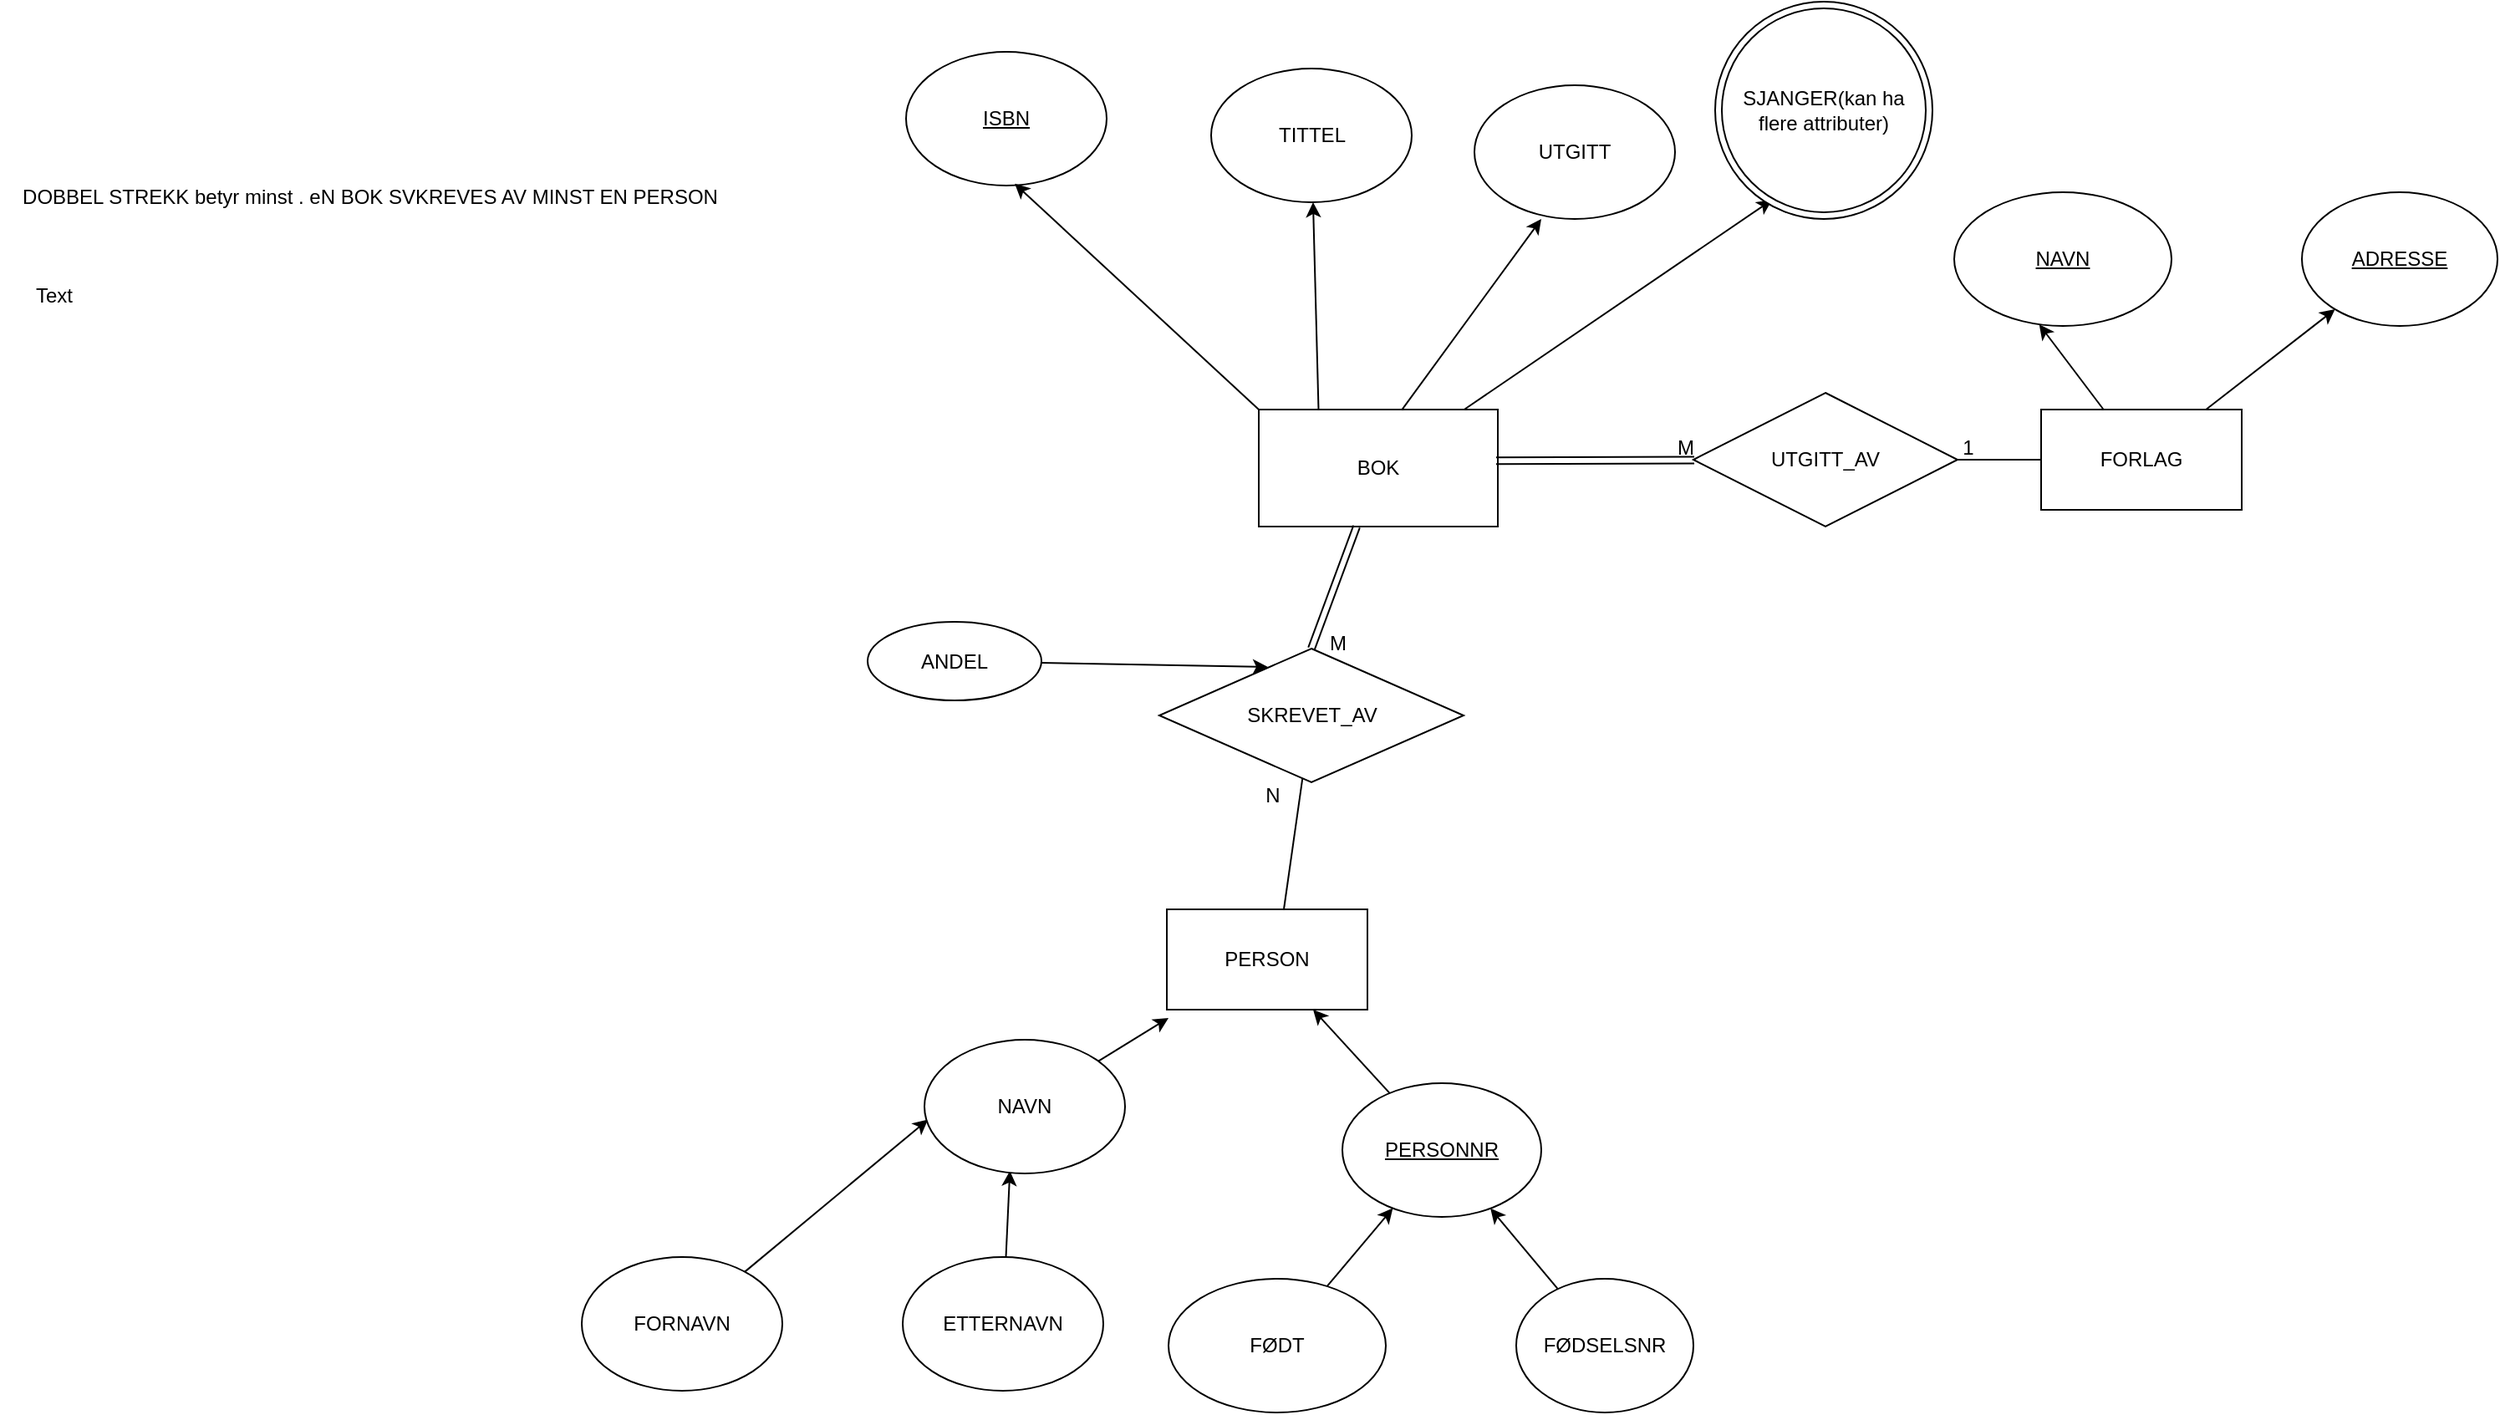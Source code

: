 <mxfile>
    <diagram id="oUwO2_aYQNwKnljaSvVU" name="Page-1">
        <mxGraphModel dx="1658" dy="471" grid="1" gridSize="13" guides="1" tooltips="1" connect="1" arrows="1" fold="1" page="0" pageScale="1" pageWidth="850" pageHeight="1100" math="0" shadow="0">
            <root>
                <mxCell id="0"/>
                <mxCell id="1" parent="0"/>
                <mxCell id="5" value="&lt;u&gt;ISBN&lt;/u&gt;" style="ellipse;whiteSpace=wrap;html=1;" vertex="1" parent="1">
                    <mxGeometry x="10" y="280" width="120" height="80" as="geometry"/>
                </mxCell>
                <mxCell id="6" value="" style="endArrow=classic;html=1;exitX=0;exitY=0;exitDx=0;exitDy=0;entryX=0.542;entryY=0.986;entryDx=0;entryDy=0;entryPerimeter=0;" edge="1" parent="1" source="4" target="5">
                    <mxGeometry width="50" height="50" relative="1" as="geometry">
                        <mxPoint x="210" y="360" as="sourcePoint"/>
                        <mxPoint x="260" y="310" as="targetPoint"/>
                    </mxGeometry>
                </mxCell>
                <mxCell id="7" value="TITTEL" style="ellipse;whiteSpace=wrap;html=1;" vertex="1" parent="1">
                    <mxGeometry x="192.5" y="290" width="120" height="80" as="geometry"/>
                </mxCell>
                <mxCell id="4" value="BOK&lt;br&gt;" style="whiteSpace=wrap;html=1;" vertex="1" parent="1">
                    <mxGeometry x="221" y="494" width="143" height="70" as="geometry"/>
                </mxCell>
                <mxCell id="8" value="" style="endArrow=classic;html=1;exitX=0.25;exitY=0;exitDx=0;exitDy=0;" edge="1" parent="1" source="4" target="7">
                    <mxGeometry width="50" height="50" relative="1" as="geometry">
                        <mxPoint x="320" y="340" as="sourcePoint"/>
                        <mxPoint x="370" y="290" as="targetPoint"/>
                    </mxGeometry>
                </mxCell>
                <mxCell id="9" value="UTGITT" style="ellipse;whiteSpace=wrap;html=1;" vertex="1" parent="1">
                    <mxGeometry x="350" y="300" width="120" height="80" as="geometry"/>
                </mxCell>
                <mxCell id="11" value="" style="endArrow=classic;html=1;" edge="1" parent="1" source="4">
                    <mxGeometry width="50" height="50" relative="1" as="geometry">
                        <mxPoint x="460" y="450" as="sourcePoint"/>
                        <mxPoint x="528.005" y="368.569" as="targetPoint"/>
                    </mxGeometry>
                </mxCell>
                <mxCell id="12" value="" style="endArrow=classic;html=1;exitX=0.598;exitY=0.005;exitDx=0;exitDy=0;exitPerimeter=0;" edge="1" parent="1" source="4">
                    <mxGeometry width="50" height="50" relative="1" as="geometry">
                        <mxPoint x="450" y="440" as="sourcePoint"/>
                        <mxPoint x="390" y="380" as="targetPoint"/>
                        <Array as="points">
                            <mxPoint x="390" y="380"/>
                        </Array>
                    </mxGeometry>
                </mxCell>
                <mxCell id="19" style="edgeStyle=none;html=1;" edge="1" parent="1" source="16">
                    <mxGeometry relative="1" as="geometry">
                        <mxPoint x="702" y="524" as="targetPoint"/>
                    </mxGeometry>
                </mxCell>
                <mxCell id="16" value="UTGITT_AV" style="rhombus;whiteSpace=wrap;html=1;" vertex="1" parent="1">
                    <mxGeometry x="481" y="484" width="158" height="80" as="geometry"/>
                </mxCell>
                <mxCell id="20" value="M" style="text;html=1;align=center;verticalAlign=middle;resizable=0;points=[];autosize=1;strokeColor=none;fillColor=none;" vertex="1" parent="1">
                    <mxGeometry x="456" y="504" width="39" height="26" as="geometry"/>
                </mxCell>
                <mxCell id="21" value="1" style="text;html=1;align=center;verticalAlign=middle;resizable=0;points=[];autosize=1;strokeColor=none;fillColor=none;" vertex="1" parent="1">
                    <mxGeometry x="625" y="504" width="39" height="26" as="geometry"/>
                </mxCell>
                <mxCell id="24" style="edgeStyle=none;html=1;entryX=0.391;entryY=0.988;entryDx=0;entryDy=0;entryPerimeter=0;" edge="1" parent="1" source="22" target="23">
                    <mxGeometry relative="1" as="geometry"/>
                </mxCell>
                <mxCell id="57" style="edgeStyle=none;html=1;" edge="1" parent="1" source="22" target="55">
                    <mxGeometry relative="1" as="geometry"/>
                </mxCell>
                <mxCell id="22" value="FORLAG" style="whiteSpace=wrap;html=1;" vertex="1" parent="1">
                    <mxGeometry x="689" y="494" width="120" height="60" as="geometry"/>
                </mxCell>
                <mxCell id="23" value="&lt;u&gt;NAVN&lt;/u&gt;" style="ellipse;whiteSpace=wrap;html=1;" vertex="1" parent="1">
                    <mxGeometry x="637" y="364" width="130" height="80" as="geometry"/>
                </mxCell>
                <mxCell id="25" value="PERSON" style="rounded=0;whiteSpace=wrap;html=1;" vertex="1" parent="1">
                    <mxGeometry x="166" y="793" width="120" height="60" as="geometry"/>
                </mxCell>
                <mxCell id="28" style="edgeStyle=none;html=1;" edge="1" parent="1" source="27" target="25">
                    <mxGeometry relative="1" as="geometry"/>
                </mxCell>
                <mxCell id="27" value="&lt;u&gt;PERSONNR&lt;/u&gt;" style="ellipse;whiteSpace=wrap;html=1;" vertex="1" parent="1">
                    <mxGeometry x="271" y="897" width="119" height="80" as="geometry"/>
                </mxCell>
                <mxCell id="31" style="edgeStyle=none;html=1;" edge="1" parent="1" source="29" target="27">
                    <mxGeometry relative="1" as="geometry"/>
                </mxCell>
                <mxCell id="29" value="FØDT" style="ellipse;whiteSpace=wrap;html=1;" vertex="1" parent="1">
                    <mxGeometry x="167" y="1014" width="130" height="80" as="geometry"/>
                </mxCell>
                <mxCell id="32" style="edgeStyle=none;html=1;" edge="1" parent="1" source="30" target="27">
                    <mxGeometry relative="1" as="geometry"/>
                </mxCell>
                <mxCell id="30" value="FØDSELSNR" style="ellipse;whiteSpace=wrap;html=1;" vertex="1" parent="1">
                    <mxGeometry x="375" y="1014" width="106" height="80" as="geometry"/>
                </mxCell>
                <mxCell id="36" value="DOBBEL STREKK betyr minst . eN BOK SVKREVES AV MINST EN PERSON" style="text;html=1;align=center;verticalAlign=middle;resizable=0;points=[];autosize=1;strokeColor=none;fillColor=none;" vertex="1" parent="1">
                    <mxGeometry x="-532" y="354" width="442" height="26" as="geometry"/>
                </mxCell>
                <mxCell id="38" value="SJANGER(kan ha flere attributer)" style="ellipse;shape=doubleEllipse;whiteSpace=wrap;html=1;aspect=fixed;" vertex="1" parent="1">
                    <mxGeometry x="494" y="250" width="130" height="130" as="geometry"/>
                </mxCell>
                <mxCell id="44" style="edgeStyle=none;html=1;entryX=0.018;entryY=0.597;entryDx=0;entryDy=0;entryPerimeter=0;" edge="1" parent="1" source="39" target="41">
                    <mxGeometry relative="1" as="geometry"/>
                </mxCell>
                <mxCell id="39" value="FORNAVN" style="ellipse;whiteSpace=wrap;html=1;" vertex="1" parent="1">
                    <mxGeometry x="-184" y="1001" width="120" height="80" as="geometry"/>
                </mxCell>
                <mxCell id="43" style="edgeStyle=none;html=1;entryX=0.426;entryY=0.981;entryDx=0;entryDy=0;entryPerimeter=0;" edge="1" parent="1" source="40" target="41">
                    <mxGeometry relative="1" as="geometry"/>
                </mxCell>
                <mxCell id="40" value="ETTERNAVN" style="ellipse;whiteSpace=wrap;html=1;" vertex="1" parent="1">
                    <mxGeometry x="8" y="1001" width="120" height="80" as="geometry"/>
                </mxCell>
                <mxCell id="42" style="edgeStyle=none;html=1;" edge="1" parent="1" source="41">
                    <mxGeometry relative="1" as="geometry">
                        <mxPoint x="167" y="858" as="targetPoint"/>
                    </mxGeometry>
                </mxCell>
                <mxCell id="41" value="NAVN" style="ellipse;whiteSpace=wrap;html=1;" vertex="1" parent="1">
                    <mxGeometry x="21" y="871" width="120" height="80" as="geometry"/>
                </mxCell>
                <mxCell id="45" value="SKREVET_AV" style="rhombus;whiteSpace=wrap;html=1;" vertex="1" parent="1">
                    <mxGeometry x="161.5" y="637" width="182" height="80" as="geometry"/>
                </mxCell>
                <mxCell id="49" value="" style="endArrow=none;html=1;" edge="1" parent="1" target="45">
                    <mxGeometry width="50" height="50" relative="1" as="geometry">
                        <mxPoint x="236" y="793" as="sourcePoint"/>
                        <mxPoint x="286" y="743" as="targetPoint"/>
                    </mxGeometry>
                </mxCell>
                <mxCell id="50" value="" style="shape=link;html=1;exitX=0.5;exitY=0;exitDx=0;exitDy=0;" edge="1" parent="1" source="45" target="4">
                    <mxGeometry width="100" relative="1" as="geometry">
                        <mxPoint x="221" y="611" as="sourcePoint"/>
                        <mxPoint x="321" y="611" as="targetPoint"/>
                    </mxGeometry>
                </mxCell>
                <mxCell id="51" value="Text" style="text;html=1;align=center;verticalAlign=middle;resizable=0;points=[];autosize=1;strokeColor=none;fillColor=none;" vertex="1" parent="1">
                    <mxGeometry x="-526" y="413" width="52" height="26" as="geometry"/>
                </mxCell>
                <mxCell id="52" value="" style="shape=link;html=1;exitX=0.993;exitY=0.438;exitDx=0;exitDy=0;exitPerimeter=0;" edge="1" parent="1" source="4" target="16">
                    <mxGeometry width="100" relative="1" as="geometry">
                        <mxPoint x="370" y="523.67" as="sourcePoint"/>
                        <mxPoint x="390" y="546" as="targetPoint"/>
                    </mxGeometry>
                </mxCell>
                <mxCell id="53" value="M" style="text;html=1;align=center;verticalAlign=middle;resizable=0;points=[];autosize=1;strokeColor=none;fillColor=none;" vertex="1" parent="1">
                    <mxGeometry x="248" y="621" width="39" height="26" as="geometry"/>
                </mxCell>
                <mxCell id="54" value="N&lt;br&gt;" style="text;html=1;align=center;verticalAlign=middle;resizable=0;points=[];autosize=1;strokeColor=none;fillColor=none;" vertex="1" parent="1">
                    <mxGeometry x="209" y="712" width="39" height="26" as="geometry"/>
                </mxCell>
                <mxCell id="55" value="&lt;u&gt;ADRESSE&lt;br&gt;&lt;/u&gt;" style="ellipse;whiteSpace=wrap;html=1;" vertex="1" parent="1">
                    <mxGeometry x="845" y="364" width="117" height="80" as="geometry"/>
                </mxCell>
                <mxCell id="59" style="edgeStyle=none;html=1;entryX=0.357;entryY=0.138;entryDx=0;entryDy=0;entryPerimeter=0;" edge="1" parent="1" source="58" target="45">
                    <mxGeometry relative="1" as="geometry"/>
                </mxCell>
                <mxCell id="58" value="ANDEL" style="ellipse;whiteSpace=wrap;html=1;" vertex="1" parent="1">
                    <mxGeometry x="-13" y="621" width="104" height="47" as="geometry"/>
                </mxCell>
            </root>
        </mxGraphModel>
    </diagram>
</mxfile>